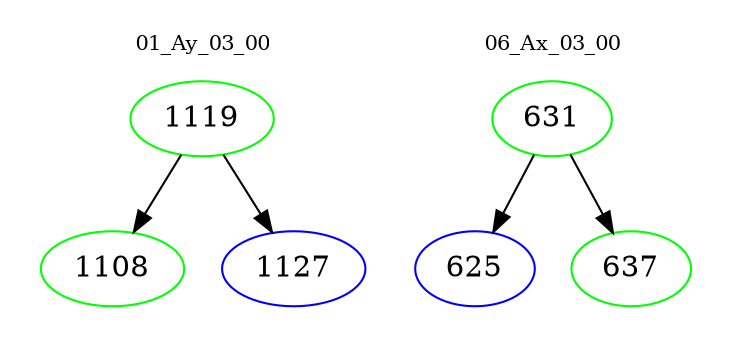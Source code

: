 digraph{
subgraph cluster_0 {
color = white
label = "01_Ay_03_00";
fontsize=10;
T0_1119 [label="1119", color="green"]
T0_1119 -> T0_1108 [color="black"]
T0_1108 [label="1108", color="green"]
T0_1119 -> T0_1127 [color="black"]
T0_1127 [label="1127", color="blue"]
}
subgraph cluster_1 {
color = white
label = "06_Ax_03_00";
fontsize=10;
T1_631 [label="631", color="green"]
T1_631 -> T1_625 [color="black"]
T1_625 [label="625", color="blue"]
T1_631 -> T1_637 [color="black"]
T1_637 [label="637", color="green"]
}
}
